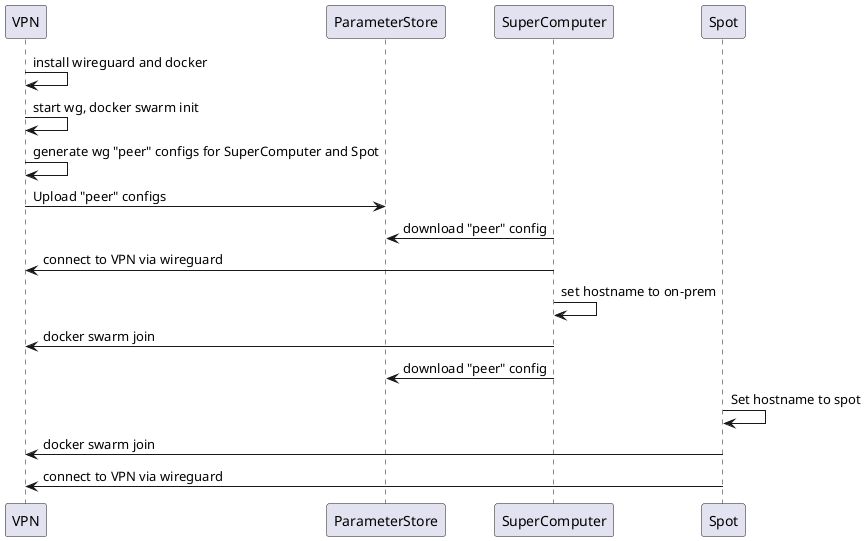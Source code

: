 @startuml
VPN -> VPN: install wireguard and docker
VPN -> VPN: start wg, docker swarm init
VPN -> VPN: generate wg "peer" configs for SuperComputer and Spot
VPN -> ParameterStore: Upload "peer" configs
SuperComputer -> ParameterStore: download "peer" config
SuperComputer -> VPN: connect to VPN via wireguard
SuperComputer -> SuperComputer: set hostname to on-prem
SuperComputer -> VPN: docker swarm join
SuperComputer -> ParameterStore: download "peer" config
Spot -> Spot: Set hostname to spot
Spot -> VPN: docker swarm join
Spot -> VPN: connect to VPN via wireguard
@enduml

@startuml
SuperComputer -> SuperComputer: set hostname to on-prem
SuperComputer -> SuperComputer: docker swarm init
Spot -> Spot: Set hostname to spot-instance
Spot -> SuperComputer: docker swarm join
@enduml

@startuml
SuperComputer -> SuperComputer: starts the rootski backend
SuperComputer -> SuperComputer: start dynamic dns updater
Spot -> Spot: start dynamic dns updater
Spot -> SuperComputer: docker swarm join
@enduml
